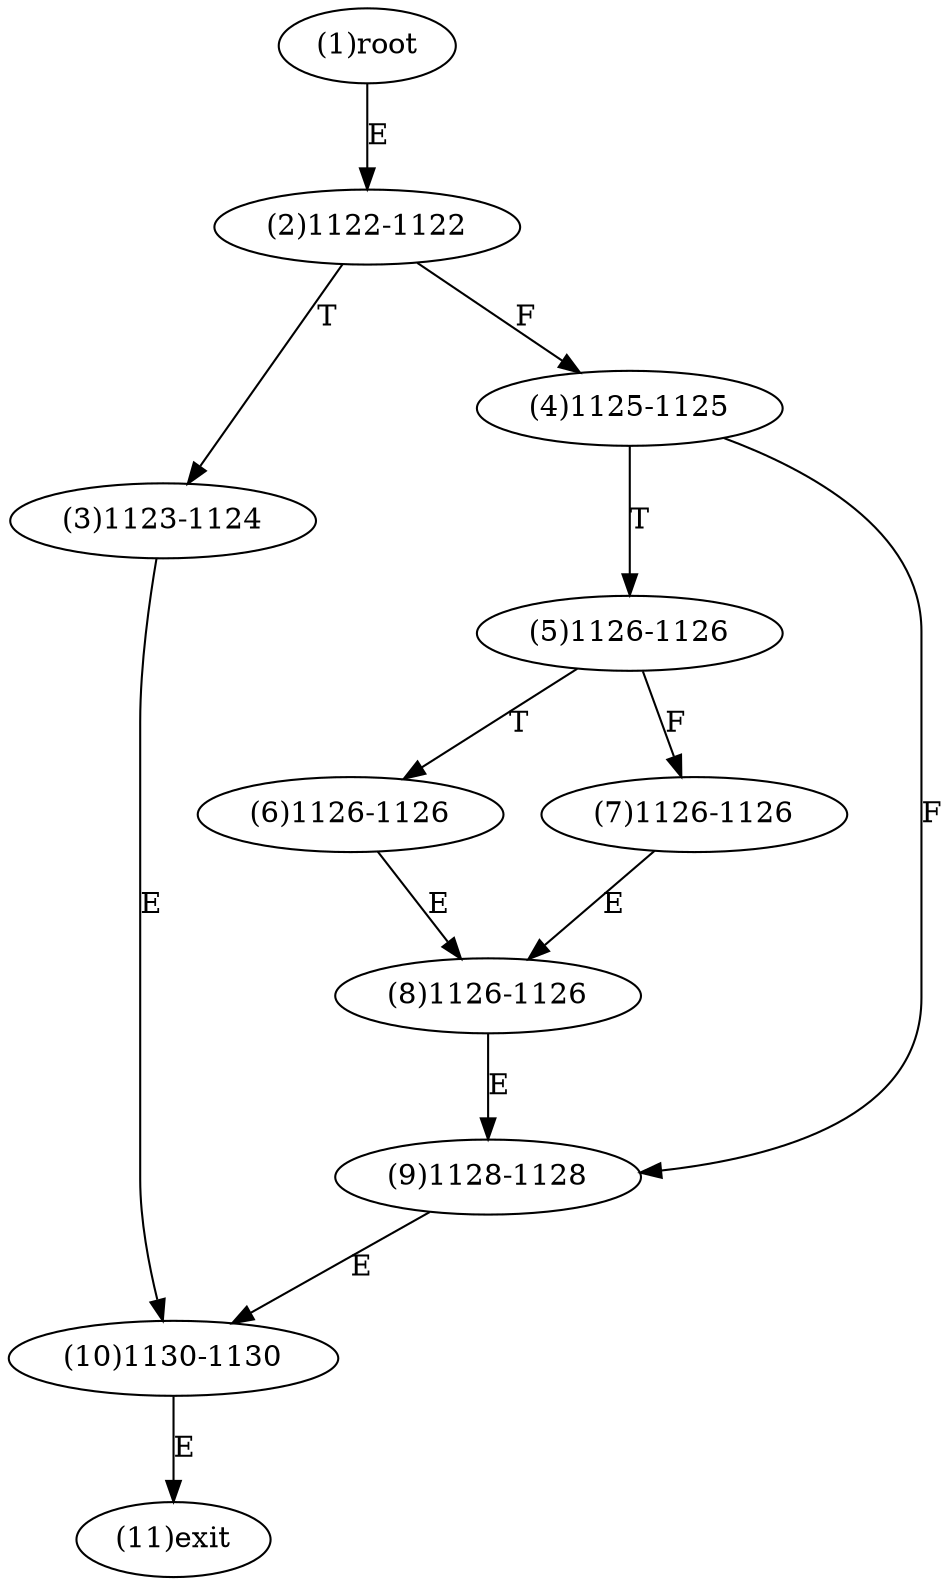 digraph "" { 
1[ label="(1)root"];
2[ label="(2)1122-1122"];
3[ label="(3)1123-1124"];
4[ label="(4)1125-1125"];
5[ label="(5)1126-1126"];
6[ label="(6)1126-1126"];
7[ label="(7)1126-1126"];
8[ label="(8)1126-1126"];
9[ label="(9)1128-1128"];
10[ label="(10)1130-1130"];
11[ label="(11)exit"];
1->2[ label="E"];
2->4[ label="F"];
2->3[ label="T"];
3->10[ label="E"];
4->9[ label="F"];
4->5[ label="T"];
5->7[ label="F"];
5->6[ label="T"];
6->8[ label="E"];
7->8[ label="E"];
8->9[ label="E"];
9->10[ label="E"];
10->11[ label="E"];
}